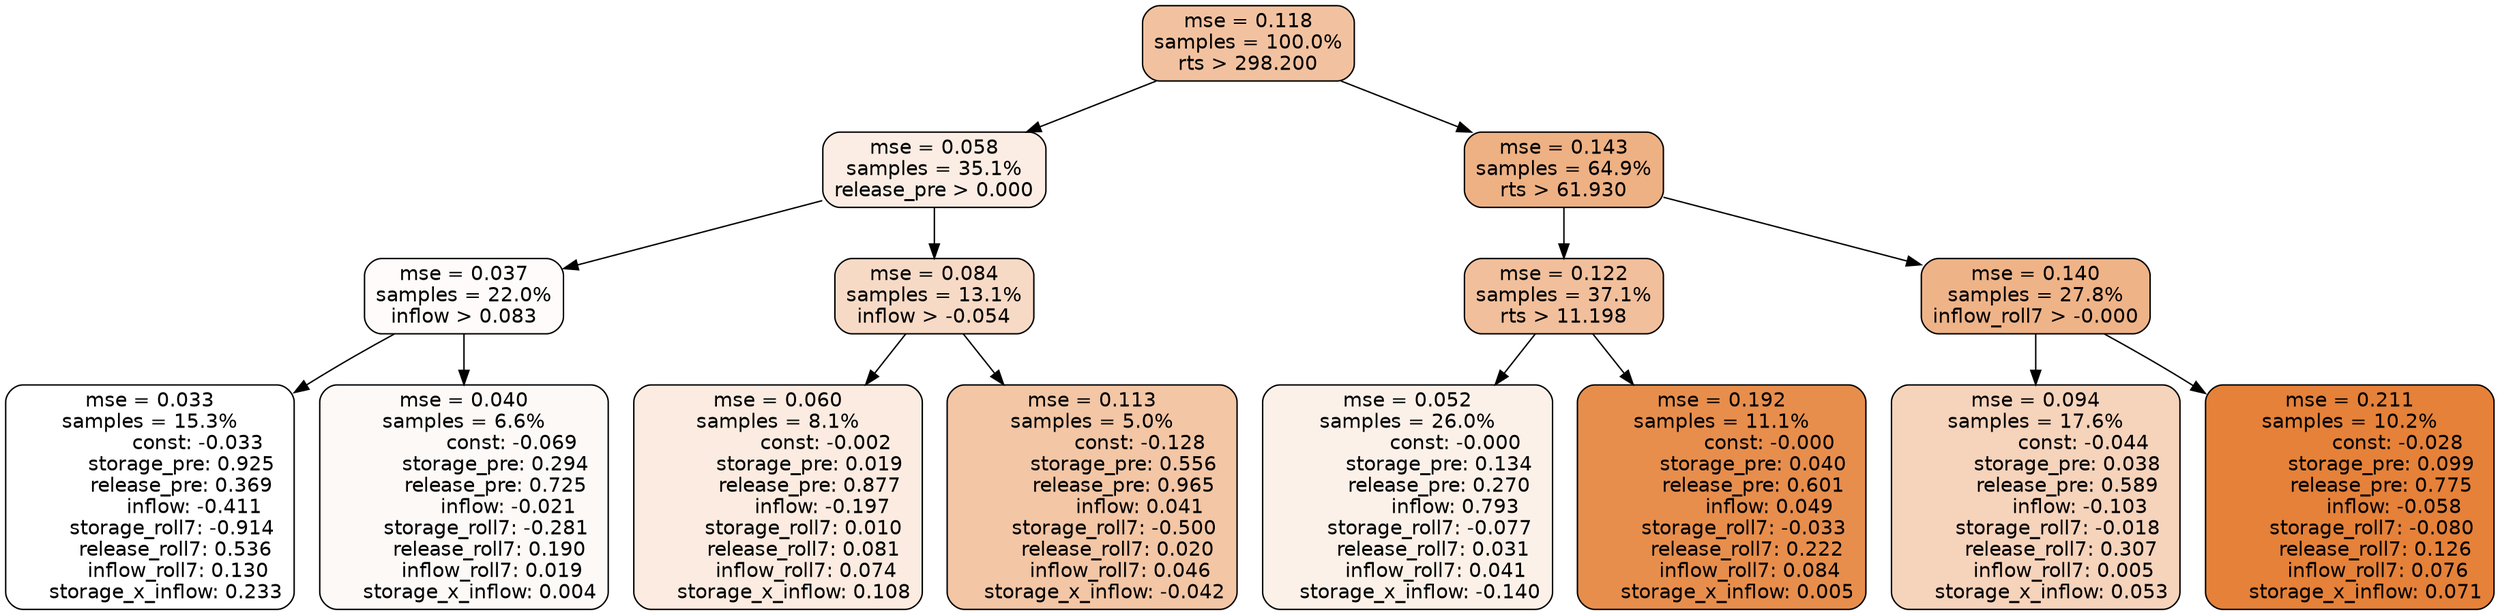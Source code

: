 digraph tree {
node [shape=rectangle, style="filled, rounded", color="black", fontname=helvetica] ;
edge [fontname=helvetica] ;
	"0" [label="mse = 0.118
samples = 100.0%
rts > 298.200", fillcolor="#f2c2a0"]
	"8" [label="mse = 0.058
samples = 35.1%
release_pre > 0.000", fillcolor="#fbede3"]
	"1" [label="mse = 0.143
samples = 64.9%
rts > 61.930", fillcolor="#eeb184"]
	"9" [label="mse = 0.037
samples = 22.0%
inflow > 0.083", fillcolor="#fefbfa"]
	"12" [label="mse = 0.084
samples = 13.1%
inflow > -0.054", fillcolor="#f7dac6"]
	"2" [label="mse = 0.122
samples = 37.1%
rts > 11.198", fillcolor="#f1bf9b"]
	"5" [label="mse = 0.140
samples = 27.8%
inflow_roll7 > -0.000", fillcolor="#efb388"]
	"10" [label="mse = 0.033
samples = 15.3%
               const: -0.033
          storage_pre: 0.925
          release_pre: 0.369
              inflow: -0.411
       storage_roll7: -0.914
        release_roll7: 0.536
         inflow_roll7: 0.130
     storage_x_inflow: 0.233", fillcolor="#ffffff"]
	"11" [label="mse = 0.040
samples = 6.6%
               const: -0.069
          storage_pre: 0.294
          release_pre: 0.725
              inflow: -0.021
       storage_roll7: -0.281
        release_roll7: 0.190
         inflow_roll7: 0.019
     storage_x_inflow: 0.004", fillcolor="#fdf9f7"]
	"13" [label="mse = 0.060
samples = 8.1%
               const: -0.002
          storage_pre: 0.019
          release_pre: 0.877
              inflow: -0.197
        storage_roll7: 0.010
        release_roll7: 0.081
         inflow_roll7: 0.074
     storage_x_inflow: 0.108", fillcolor="#fbebe0"]
	"14" [label="mse = 0.113
samples = 5.0%
               const: -0.128
          storage_pre: 0.556
          release_pre: 0.965
               inflow: 0.041
       storage_roll7: -0.500
        release_roll7: 0.020
         inflow_roll7: 0.046
    storage_x_inflow: -0.042", fillcolor="#f3c6a5"]
	"3" [label="mse = 0.052
samples = 26.0%
               const: -0.000
          storage_pre: 0.134
          release_pre: 0.270
               inflow: 0.793
       storage_roll7: -0.077
        release_roll7: 0.031
         inflow_roll7: 0.041
    storage_x_inflow: -0.140", fillcolor="#fcf1e9"]
	"4" [label="mse = 0.192
samples = 11.1%
               const: -0.000
          storage_pre: 0.040
          release_pre: 0.601
               inflow: 0.049
       storage_roll7: -0.033
        release_roll7: 0.222
         inflow_roll7: 0.084
     storage_x_inflow: 0.005", fillcolor="#e78e4d"]
	"6" [label="mse = 0.094
samples = 17.6%
               const: -0.044
          storage_pre: 0.038
          release_pre: 0.589
              inflow: -0.103
       storage_roll7: -0.018
        release_roll7: 0.307
         inflow_roll7: 0.005
     storage_x_inflow: 0.053", fillcolor="#f6d3bb"]
	"7" [label="mse = 0.211
samples = 10.2%
               const: -0.028
          storage_pre: 0.099
          release_pre: 0.775
              inflow: -0.058
       storage_roll7: -0.080
        release_roll7: 0.126
         inflow_roll7: 0.076
     storage_x_inflow: 0.071", fillcolor="#e58139"]

	"0" -> "1"
	"0" -> "8"
	"8" -> "9"
	"8" -> "12"
	"1" -> "2"
	"1" -> "5"
	"9" -> "10"
	"9" -> "11"
	"12" -> "13"
	"12" -> "14"
	"2" -> "3"
	"2" -> "4"
	"5" -> "6"
	"5" -> "7"
}
